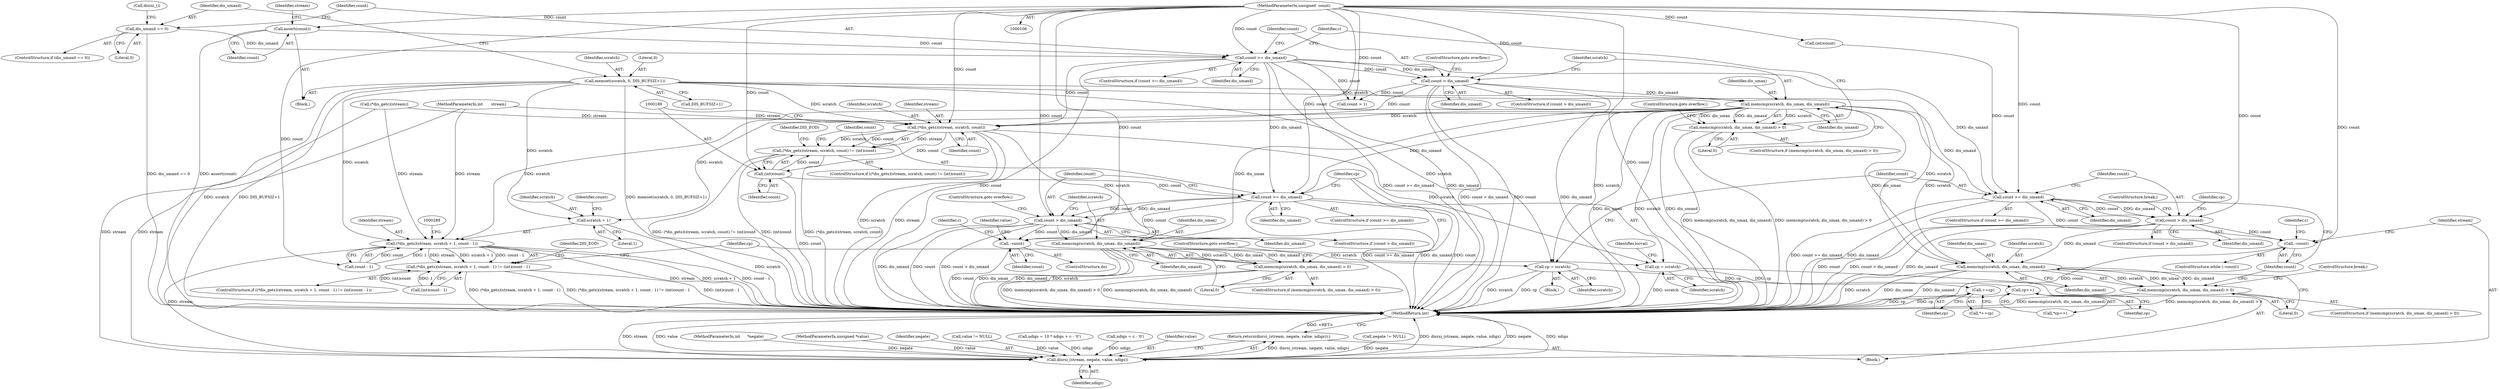 digraph "0_torque_3ed749263abe3d69fa3626d142a5789dcb5a5684@API" {
"1000162" [label="(Call,memcmp(scratch, dis_umax, dis_umaxd))"];
"1000139" [label="(Call,memset(scratch, 0, DIS_BUFSIZ+1))"];
"1000156" [label="(Call,count > dis_umaxd)"];
"1000151" [label="(Call,count >= dis_umaxd)"];
"1000125" [label="(Call,assert(count))"];
"1000110" [label="(MethodParameterIn,unsigned  count)"];
"1000146" [label="(Call,dis_umaxd == 0)"];
"1000161" [label="(Call,memcmp(scratch, dis_umax, dis_umaxd) > 0)"];
"1000184" [label="(Call,(*dis_gets)(stream, scratch, count))"];
"1000183" [label="(Call,(*dis_gets)(stream, scratch, count) != (int)count)"];
"1000188" [label="(Call,(int)count)"];
"1000195" [label="(Call,count >= dis_umaxd)"];
"1000200" [label="(Call,count > dis_umaxd)"];
"1000206" [label="(Call,memcmp(scratch, dis_umax, dis_umaxd))"];
"1000205" [label="(Call,memcmp(scratch, dis_umax, dis_umaxd) > 0)"];
"1000212" [label="(Call,cp = scratch)"];
"1000226" [label="(Call,cp++)"];
"1000244" [label="(Call,--count)"];
"1000278" [label="(Call,(*dis_gets)(stream, scratch + 1, count - 1))"];
"1000277" [label="(Call,(*dis_gets)(stream, scratch + 1, count - 1) != (int)count - 1)"];
"1000348" [label="(Call,disrsi_(stream, negate, value, ndigs))"];
"1000347" [label="(Return,return(disrsi_(stream, negate, value, ndigs));)"];
"1000280" [label="(Call,scratch + 1)"];
"1000294" [label="(Call,cp = scratch)"];
"1000329" [label="(Call,++cp)"];
"1000298" [label="(Call,count >= dis_umaxd)"];
"1000303" [label="(Call,count > dis_umaxd)"];
"1000313" [label="(Call,memcmp(scratch, dis_umax, dis_umaxd))"];
"1000312" [label="(Call,memcmp(scratch, dis_umax, dis_umaxd) > 0)"];
"1000320" [label="(Call,--count)"];
"1000200" [label="(Call,count > dis_umaxd)"];
"1000171" [label="(Call,(*dis_getc)(stream))"];
"1000226" [label="(Call,cp++)"];
"1000327" [label="(Identifier,c)"];
"1000161" [label="(Call,memcmp(scratch, dis_umax, dis_umaxd) > 0)"];
"1000319" [label="(ControlStructure,while (--count))"];
"1000298" [label="(Call,count >= dis_umaxd)"];
"1000224" [label="(Identifier,c)"];
"1000147" [label="(Identifier,dis_umaxd)"];
"1000318" [label="(ControlStructure,break;)"];
"1000108" [label="(MethodParameterIn,int      *negate)"];
"1000282" [label="(Literal,1)"];
"1000157" [label="(Identifier,count)"];
"1000140" [label="(Identifier,scratch)"];
"1000212" [label="(Call,cp = scratch)"];
"1000173" [label="(Block,)"];
"1000352" [label="(Identifier,ndigs)"];
"1000284" [label="(Identifier,count)"];
"1000302" [label="(ControlStructure,if (count > dis_umaxd))"];
"1000195" [label="(Call,count >= dis_umaxd)"];
"1000156" [label="(Call,count > dis_umaxd)"];
"1000216" [label="(Identifier,locval)"];
"1000299" [label="(Identifier,count)"];
"1000309" [label="(Identifier,cp)"];
"1000109" [label="(MethodParameterIn,unsigned *value)"];
"1000279" [label="(Identifier,stream)"];
"1000213" [label="(Identifier,cp)"];
"1000283" [label="(Call,count - 1)"];
"1000185" [label="(Identifier,stream)"];
"1000227" [label="(Identifier,cp)"];
"1000245" [label="(Identifier,count)"];
"1000377" [label="(MethodReturn,int)"];
"1000164" [label="(Identifier,dis_umax)"];
"1000170" [label="(Identifier,c)"];
"1000201" [label="(Identifier,count)"];
"1000129" [label="(Identifier,stream)"];
"1000187" [label="(Identifier,count)"];
"1000110" [label="(MethodParameterIn,unsigned  count)"];
"1000350" [label="(Identifier,negate)"];
"1000244" [label="(Call,--count)"];
"1000146" [label="(Call,dis_umaxd == 0)"];
"1000139" [label="(Call,memset(scratch, 0, DIS_BUFSIZ+1))"];
"1000276" [label="(ControlStructure,if ((*dis_gets)(stream, scratch + 1, count - 1) != (int)count - 1))"];
"1000190" [label="(Identifier,count)"];
"1000202" [label="(Identifier,dis_umaxd)"];
"1000209" [label="(Identifier,dis_umaxd)"];
"1000295" [label="(Identifier,cp)"];
"1000218" [label="(ControlStructure,do)"];
"1000320" [label="(Call,--count)"];
"1000122" [label="(Call,value != NULL)"];
"1000149" [label="(Call,disiui_())"];
"1000210" [label="(Literal,0)"];
"1000182" [label="(ControlStructure,if ((*dis_gets)(stream, scratch, count) != (int)count))"];
"1000184" [label="(Call,(*dis_gets)(stream, scratch, count))"];
"1000225" [label="(Call,*cp++)"];
"1000206" [label="(Call,memcmp(scratch, dis_umax, dis_umaxd))"];
"1000183" [label="(Call,(*dis_gets)(stream, scratch, count) != (int)count)"];
"1000304" [label="(Identifier,count)"];
"1000211" [label="(ControlStructure,goto overflow;)"];
"1000338" [label="(Call,ndigs = 10 * ndigs + c - '0')"];
"1000266" [label="(Call,ndigs = c - '0')"];
"1000281" [label="(Identifier,scratch)"];
"1000329" [label="(Call,++cp)"];
"1000278" [label="(Call,(*dis_gets)(stream, scratch + 1, count - 1))"];
"1000126" [label="(Identifier,count)"];
"1000153" [label="(Identifier,dis_umaxd)"];
"1000286" [label="(Call,(int)count - 1)"];
"1000159" [label="(ControlStructure,goto overflow;)"];
"1000311" [label="(ControlStructure,if (memcmp(scratch, dis_umax, dis_umaxd) > 0))"];
"1000167" [label="(ControlStructure,goto overflow;)"];
"1000214" [label="(Identifier,scratch)"];
"1000166" [label="(Literal,0)"];
"1000148" [label="(Literal,0)"];
"1000186" [label="(Identifier,scratch)"];
"1000111" [label="(Block,)"];
"1000151" [label="(Call,count >= dis_umaxd)"];
"1000305" [label="(Identifier,dis_umaxd)"];
"1000296" [label="(Identifier,scratch)"];
"1000207" [label="(Identifier,scratch)"];
"1000160" [label="(ControlStructure,if (memcmp(scratch, dis_umax, dis_umaxd) > 0))"];
"1000197" [label="(Identifier,dis_umaxd)"];
"1000125" [label="(Call,assert(count))"];
"1000199" [label="(ControlStructure,if (count > dis_umaxd))"];
"1000348" [label="(Call,disrsi_(stream, negate, value, ndigs))"];
"1000297" [label="(ControlStructure,if (count >= dis_umaxd))"];
"1000351" [label="(Identifier,value)"];
"1000277" [label="(Call,(*dis_gets)(stream, scratch + 1, count - 1) != (int)count - 1)"];
"1000347" [label="(Return,return(disrsi_(stream, negate, value, ndigs));)"];
"1000141" [label="(Literal,0)"];
"1000204" [label="(ControlStructure,if (memcmp(scratch, dis_umax, dis_umaxd) > 0))"];
"1000303" [label="(Call,count > dis_umaxd)"];
"1000150" [label="(ControlStructure,if (count >= dis_umaxd))"];
"1000165" [label="(Identifier,dis_umaxd)"];
"1000162" [label="(Call,memcmp(scratch, dis_umax, dis_umaxd))"];
"1000312" [label="(Call,memcmp(scratch, dis_umax, dis_umaxd) > 0)"];
"1000317" [label="(Literal,0)"];
"1000205" [label="(Call,memcmp(scratch, dis_umax, dis_umaxd) > 0)"];
"1000194" [label="(ControlStructure,if (count >= dis_umaxd))"];
"1000145" [label="(ControlStructure,if (dis_umaxd == 0))"];
"1000163" [label="(Identifier,scratch)"];
"1000280" [label="(Call,scratch + 1)"];
"1000158" [label="(Identifier,dis_umaxd)"];
"1000330" [label="(Identifier,cp)"];
"1000155" [label="(ControlStructure,if (count > dis_umaxd))"];
"1000306" [label="(ControlStructure,break;)"];
"1000313" [label="(Call,memcmp(scratch, dis_umax, dis_umaxd))"];
"1000287" [label="(Call,(int)count)"];
"1000196" [label="(Identifier,count)"];
"1000272" [label="(Call,count > 1)"];
"1000188" [label="(Call,(int)count)"];
"1000315" [label="(Identifier,dis_umax)"];
"1000349" [label="(Identifier,stream)"];
"1000142" [label="(Call,DIS_BUFSIZ+1)"];
"1000300" [label="(Identifier,dis_umaxd)"];
"1000316" [label="(Identifier,dis_umaxd)"];
"1000193" [label="(Identifier,DIS_EOD)"];
"1000248" [label="(Identifier,value)"];
"1000293" [label="(Identifier,DIS_EOD)"];
"1000294" [label="(Call,cp = scratch)"];
"1000208" [label="(Identifier,dis_umax)"];
"1000275" [label="(Block,)"];
"1000203" [label="(ControlStructure,goto overflow;)"];
"1000328" [label="(Call,*++cp)"];
"1000314" [label="(Identifier,scratch)"];
"1000321" [label="(Identifier,count)"];
"1000118" [label="(Call,negate != NULL)"];
"1000152" [label="(Identifier,count)"];
"1000107" [label="(MethodParameterIn,int       stream)"];
"1000162" -> "1000161"  [label="AST: "];
"1000162" -> "1000165"  [label="CFG: "];
"1000163" -> "1000162"  [label="AST: "];
"1000164" -> "1000162"  [label="AST: "];
"1000165" -> "1000162"  [label="AST: "];
"1000166" -> "1000162"  [label="CFG: "];
"1000162" -> "1000377"  [label="DDG: dis_umax"];
"1000162" -> "1000377"  [label="DDG: scratch"];
"1000162" -> "1000377"  [label="DDG: dis_umaxd"];
"1000162" -> "1000161"  [label="DDG: scratch"];
"1000162" -> "1000161"  [label="DDG: dis_umax"];
"1000162" -> "1000161"  [label="DDG: dis_umaxd"];
"1000139" -> "1000162"  [label="DDG: scratch"];
"1000156" -> "1000162"  [label="DDG: dis_umaxd"];
"1000162" -> "1000184"  [label="DDG: scratch"];
"1000162" -> "1000195"  [label="DDG: dis_umaxd"];
"1000162" -> "1000206"  [label="DDG: dis_umax"];
"1000162" -> "1000278"  [label="DDG: scratch"];
"1000162" -> "1000280"  [label="DDG: scratch"];
"1000162" -> "1000294"  [label="DDG: scratch"];
"1000162" -> "1000298"  [label="DDG: dis_umaxd"];
"1000162" -> "1000313"  [label="DDG: scratch"];
"1000162" -> "1000313"  [label="DDG: dis_umax"];
"1000139" -> "1000111"  [label="AST: "];
"1000139" -> "1000142"  [label="CFG: "];
"1000140" -> "1000139"  [label="AST: "];
"1000141" -> "1000139"  [label="AST: "];
"1000142" -> "1000139"  [label="AST: "];
"1000147" -> "1000139"  [label="CFG: "];
"1000139" -> "1000377"  [label="DDG: DIS_BUFSIZ+1"];
"1000139" -> "1000377"  [label="DDG: memset(scratch, 0, DIS_BUFSIZ+1)"];
"1000139" -> "1000377"  [label="DDG: scratch"];
"1000139" -> "1000184"  [label="DDG: scratch"];
"1000139" -> "1000278"  [label="DDG: scratch"];
"1000139" -> "1000280"  [label="DDG: scratch"];
"1000139" -> "1000294"  [label="DDG: scratch"];
"1000139" -> "1000313"  [label="DDG: scratch"];
"1000156" -> "1000155"  [label="AST: "];
"1000156" -> "1000158"  [label="CFG: "];
"1000157" -> "1000156"  [label="AST: "];
"1000158" -> "1000156"  [label="AST: "];
"1000159" -> "1000156"  [label="CFG: "];
"1000163" -> "1000156"  [label="CFG: "];
"1000156" -> "1000377"  [label="DDG: count"];
"1000156" -> "1000377"  [label="DDG: dis_umaxd"];
"1000156" -> "1000377"  [label="DDG: count > dis_umaxd"];
"1000151" -> "1000156"  [label="DDG: count"];
"1000151" -> "1000156"  [label="DDG: dis_umaxd"];
"1000110" -> "1000156"  [label="DDG: count"];
"1000156" -> "1000184"  [label="DDG: count"];
"1000156" -> "1000272"  [label="DDG: count"];
"1000151" -> "1000150"  [label="AST: "];
"1000151" -> "1000153"  [label="CFG: "];
"1000152" -> "1000151"  [label="AST: "];
"1000153" -> "1000151"  [label="AST: "];
"1000157" -> "1000151"  [label="CFG: "];
"1000170" -> "1000151"  [label="CFG: "];
"1000151" -> "1000377"  [label="DDG: count >= dis_umaxd"];
"1000151" -> "1000377"  [label="DDG: count"];
"1000151" -> "1000377"  [label="DDG: dis_umaxd"];
"1000125" -> "1000151"  [label="DDG: count"];
"1000110" -> "1000151"  [label="DDG: count"];
"1000146" -> "1000151"  [label="DDG: dis_umaxd"];
"1000151" -> "1000184"  [label="DDG: count"];
"1000151" -> "1000195"  [label="DDG: dis_umaxd"];
"1000151" -> "1000272"  [label="DDG: count"];
"1000151" -> "1000298"  [label="DDG: dis_umaxd"];
"1000125" -> "1000111"  [label="AST: "];
"1000125" -> "1000126"  [label="CFG: "];
"1000126" -> "1000125"  [label="AST: "];
"1000129" -> "1000125"  [label="CFG: "];
"1000125" -> "1000377"  [label="DDG: assert(count)"];
"1000110" -> "1000125"  [label="DDG: count"];
"1000110" -> "1000106"  [label="AST: "];
"1000110" -> "1000377"  [label="DDG: count"];
"1000110" -> "1000184"  [label="DDG: count"];
"1000110" -> "1000188"  [label="DDG: count"];
"1000110" -> "1000195"  [label="DDG: count"];
"1000110" -> "1000200"  [label="DDG: count"];
"1000110" -> "1000244"  [label="DDG: count"];
"1000110" -> "1000272"  [label="DDG: count"];
"1000110" -> "1000283"  [label="DDG: count"];
"1000110" -> "1000287"  [label="DDG: count"];
"1000110" -> "1000298"  [label="DDG: count"];
"1000110" -> "1000303"  [label="DDG: count"];
"1000110" -> "1000320"  [label="DDG: count"];
"1000146" -> "1000145"  [label="AST: "];
"1000146" -> "1000148"  [label="CFG: "];
"1000147" -> "1000146"  [label="AST: "];
"1000148" -> "1000146"  [label="AST: "];
"1000149" -> "1000146"  [label="CFG: "];
"1000152" -> "1000146"  [label="CFG: "];
"1000146" -> "1000377"  [label="DDG: dis_umaxd == 0"];
"1000161" -> "1000160"  [label="AST: "];
"1000161" -> "1000166"  [label="CFG: "];
"1000166" -> "1000161"  [label="AST: "];
"1000167" -> "1000161"  [label="CFG: "];
"1000170" -> "1000161"  [label="CFG: "];
"1000161" -> "1000377"  [label="DDG: memcmp(scratch, dis_umax, dis_umaxd)"];
"1000161" -> "1000377"  [label="DDG: memcmp(scratch, dis_umax, dis_umaxd) > 0"];
"1000184" -> "1000183"  [label="AST: "];
"1000184" -> "1000187"  [label="CFG: "];
"1000185" -> "1000184"  [label="AST: "];
"1000186" -> "1000184"  [label="AST: "];
"1000187" -> "1000184"  [label="AST: "];
"1000189" -> "1000184"  [label="CFG: "];
"1000184" -> "1000377"  [label="DDG: scratch"];
"1000184" -> "1000377"  [label="DDG: stream"];
"1000184" -> "1000183"  [label="DDG: stream"];
"1000184" -> "1000183"  [label="DDG: scratch"];
"1000184" -> "1000183"  [label="DDG: count"];
"1000171" -> "1000184"  [label="DDG: stream"];
"1000107" -> "1000184"  [label="DDG: stream"];
"1000184" -> "1000188"  [label="DDG: count"];
"1000184" -> "1000206"  [label="DDG: scratch"];
"1000184" -> "1000212"  [label="DDG: scratch"];
"1000183" -> "1000182"  [label="AST: "];
"1000183" -> "1000188"  [label="CFG: "];
"1000188" -> "1000183"  [label="AST: "];
"1000193" -> "1000183"  [label="CFG: "];
"1000196" -> "1000183"  [label="CFG: "];
"1000183" -> "1000377"  [label="DDG: (int)count"];
"1000183" -> "1000377"  [label="DDG: (*dis_gets)(stream, scratch, count)"];
"1000183" -> "1000377"  [label="DDG: (*dis_gets)(stream, scratch, count) != (int)count"];
"1000188" -> "1000183"  [label="DDG: count"];
"1000188" -> "1000190"  [label="CFG: "];
"1000189" -> "1000188"  [label="AST: "];
"1000190" -> "1000188"  [label="AST: "];
"1000188" -> "1000377"  [label="DDG: count"];
"1000188" -> "1000195"  [label="DDG: count"];
"1000195" -> "1000194"  [label="AST: "];
"1000195" -> "1000197"  [label="CFG: "];
"1000196" -> "1000195"  [label="AST: "];
"1000197" -> "1000195"  [label="AST: "];
"1000201" -> "1000195"  [label="CFG: "];
"1000213" -> "1000195"  [label="CFG: "];
"1000195" -> "1000377"  [label="DDG: count >= dis_umaxd"];
"1000195" -> "1000377"  [label="DDG: dis_umaxd"];
"1000195" -> "1000377"  [label="DDG: count"];
"1000195" -> "1000200"  [label="DDG: count"];
"1000195" -> "1000200"  [label="DDG: dis_umaxd"];
"1000195" -> "1000244"  [label="DDG: count"];
"1000200" -> "1000199"  [label="AST: "];
"1000200" -> "1000202"  [label="CFG: "];
"1000201" -> "1000200"  [label="AST: "];
"1000202" -> "1000200"  [label="AST: "];
"1000203" -> "1000200"  [label="CFG: "];
"1000207" -> "1000200"  [label="CFG: "];
"1000200" -> "1000377"  [label="DDG: count"];
"1000200" -> "1000377"  [label="DDG: count > dis_umaxd"];
"1000200" -> "1000377"  [label="DDG: dis_umaxd"];
"1000200" -> "1000206"  [label="DDG: dis_umaxd"];
"1000200" -> "1000244"  [label="DDG: count"];
"1000206" -> "1000205"  [label="AST: "];
"1000206" -> "1000209"  [label="CFG: "];
"1000207" -> "1000206"  [label="AST: "];
"1000208" -> "1000206"  [label="AST: "];
"1000209" -> "1000206"  [label="AST: "];
"1000210" -> "1000206"  [label="CFG: "];
"1000206" -> "1000377"  [label="DDG: dis_umaxd"];
"1000206" -> "1000377"  [label="DDG: dis_umax"];
"1000206" -> "1000377"  [label="DDG: scratch"];
"1000206" -> "1000205"  [label="DDG: scratch"];
"1000206" -> "1000205"  [label="DDG: dis_umax"];
"1000206" -> "1000205"  [label="DDG: dis_umaxd"];
"1000206" -> "1000212"  [label="DDG: scratch"];
"1000205" -> "1000204"  [label="AST: "];
"1000205" -> "1000210"  [label="CFG: "];
"1000210" -> "1000205"  [label="AST: "];
"1000211" -> "1000205"  [label="CFG: "];
"1000213" -> "1000205"  [label="CFG: "];
"1000205" -> "1000377"  [label="DDG: memcmp(scratch, dis_umax, dis_umaxd)"];
"1000205" -> "1000377"  [label="DDG: memcmp(scratch, dis_umax, dis_umaxd) > 0"];
"1000212" -> "1000173"  [label="AST: "];
"1000212" -> "1000214"  [label="CFG: "];
"1000213" -> "1000212"  [label="AST: "];
"1000214" -> "1000212"  [label="AST: "];
"1000216" -> "1000212"  [label="CFG: "];
"1000212" -> "1000377"  [label="DDG: scratch"];
"1000212" -> "1000226"  [label="DDG: cp"];
"1000226" -> "1000225"  [label="AST: "];
"1000226" -> "1000227"  [label="CFG: "];
"1000227" -> "1000226"  [label="AST: "];
"1000225" -> "1000226"  [label="CFG: "];
"1000226" -> "1000377"  [label="DDG: cp"];
"1000244" -> "1000218"  [label="AST: "];
"1000244" -> "1000245"  [label="CFG: "];
"1000245" -> "1000244"  [label="AST: "];
"1000224" -> "1000244"  [label="CFG: "];
"1000248" -> "1000244"  [label="CFG: "];
"1000244" -> "1000377"  [label="DDG: count"];
"1000278" -> "1000277"  [label="AST: "];
"1000278" -> "1000283"  [label="CFG: "];
"1000279" -> "1000278"  [label="AST: "];
"1000280" -> "1000278"  [label="AST: "];
"1000283" -> "1000278"  [label="AST: "];
"1000288" -> "1000278"  [label="CFG: "];
"1000278" -> "1000377"  [label="DDG: scratch + 1"];
"1000278" -> "1000377"  [label="DDG: count - 1"];
"1000278" -> "1000377"  [label="DDG: stream"];
"1000278" -> "1000277"  [label="DDG: stream"];
"1000278" -> "1000277"  [label="DDG: scratch + 1"];
"1000278" -> "1000277"  [label="DDG: count - 1"];
"1000171" -> "1000278"  [label="DDG: stream"];
"1000107" -> "1000278"  [label="DDG: stream"];
"1000283" -> "1000278"  [label="DDG: count"];
"1000283" -> "1000278"  [label="DDG: 1"];
"1000278" -> "1000348"  [label="DDG: stream"];
"1000277" -> "1000276"  [label="AST: "];
"1000277" -> "1000286"  [label="CFG: "];
"1000286" -> "1000277"  [label="AST: "];
"1000293" -> "1000277"  [label="CFG: "];
"1000295" -> "1000277"  [label="CFG: "];
"1000277" -> "1000377"  [label="DDG: (int)count - 1"];
"1000277" -> "1000377"  [label="DDG: (*dis_gets)(stream, scratch + 1, count - 1)"];
"1000277" -> "1000377"  [label="DDG: (*dis_gets)(stream, scratch + 1, count - 1) != (int)count - 1"];
"1000286" -> "1000277"  [label="DDG: (int)count"];
"1000286" -> "1000277"  [label="DDG: 1"];
"1000348" -> "1000347"  [label="AST: "];
"1000348" -> "1000352"  [label="CFG: "];
"1000349" -> "1000348"  [label="AST: "];
"1000350" -> "1000348"  [label="AST: "];
"1000351" -> "1000348"  [label="AST: "];
"1000352" -> "1000348"  [label="AST: "];
"1000347" -> "1000348"  [label="CFG: "];
"1000348" -> "1000377"  [label="DDG: stream"];
"1000348" -> "1000377"  [label="DDG: value"];
"1000348" -> "1000377"  [label="DDG: disrsi_(stream, negate, value, ndigs)"];
"1000348" -> "1000377"  [label="DDG: negate"];
"1000348" -> "1000377"  [label="DDG: ndigs"];
"1000348" -> "1000347"  [label="DDG: disrsi_(stream, negate, value, ndigs)"];
"1000171" -> "1000348"  [label="DDG: stream"];
"1000107" -> "1000348"  [label="DDG: stream"];
"1000118" -> "1000348"  [label="DDG: negate"];
"1000108" -> "1000348"  [label="DDG: negate"];
"1000122" -> "1000348"  [label="DDG: value"];
"1000109" -> "1000348"  [label="DDG: value"];
"1000338" -> "1000348"  [label="DDG: ndigs"];
"1000266" -> "1000348"  [label="DDG: ndigs"];
"1000347" -> "1000173"  [label="AST: "];
"1000377" -> "1000347"  [label="CFG: "];
"1000347" -> "1000377"  [label="DDG: <RET>"];
"1000280" -> "1000282"  [label="CFG: "];
"1000281" -> "1000280"  [label="AST: "];
"1000282" -> "1000280"  [label="AST: "];
"1000284" -> "1000280"  [label="CFG: "];
"1000280" -> "1000377"  [label="DDG: scratch"];
"1000294" -> "1000275"  [label="AST: "];
"1000294" -> "1000296"  [label="CFG: "];
"1000295" -> "1000294"  [label="AST: "];
"1000296" -> "1000294"  [label="AST: "];
"1000299" -> "1000294"  [label="CFG: "];
"1000294" -> "1000377"  [label="DDG: scratch"];
"1000294" -> "1000377"  [label="DDG: cp"];
"1000294" -> "1000329"  [label="DDG: cp"];
"1000329" -> "1000328"  [label="AST: "];
"1000329" -> "1000330"  [label="CFG: "];
"1000330" -> "1000329"  [label="AST: "];
"1000328" -> "1000329"  [label="CFG: "];
"1000329" -> "1000377"  [label="DDG: cp"];
"1000298" -> "1000297"  [label="AST: "];
"1000298" -> "1000300"  [label="CFG: "];
"1000299" -> "1000298"  [label="AST: "];
"1000300" -> "1000298"  [label="AST: "];
"1000304" -> "1000298"  [label="CFG: "];
"1000321" -> "1000298"  [label="CFG: "];
"1000298" -> "1000377"  [label="DDG: count >= dis_umaxd"];
"1000298" -> "1000377"  [label="DDG: dis_umaxd"];
"1000287" -> "1000298"  [label="DDG: count"];
"1000298" -> "1000303"  [label="DDG: count"];
"1000298" -> "1000303"  [label="DDG: dis_umaxd"];
"1000298" -> "1000320"  [label="DDG: count"];
"1000303" -> "1000302"  [label="AST: "];
"1000303" -> "1000305"  [label="CFG: "];
"1000304" -> "1000303"  [label="AST: "];
"1000305" -> "1000303"  [label="AST: "];
"1000306" -> "1000303"  [label="CFG: "];
"1000309" -> "1000303"  [label="CFG: "];
"1000303" -> "1000377"  [label="DDG: count"];
"1000303" -> "1000377"  [label="DDG: count > dis_umaxd"];
"1000303" -> "1000377"  [label="DDG: dis_umaxd"];
"1000303" -> "1000313"  [label="DDG: dis_umaxd"];
"1000303" -> "1000320"  [label="DDG: count"];
"1000313" -> "1000312"  [label="AST: "];
"1000313" -> "1000316"  [label="CFG: "];
"1000314" -> "1000313"  [label="AST: "];
"1000315" -> "1000313"  [label="AST: "];
"1000316" -> "1000313"  [label="AST: "];
"1000317" -> "1000313"  [label="CFG: "];
"1000313" -> "1000377"  [label="DDG: dis_umax"];
"1000313" -> "1000377"  [label="DDG: dis_umaxd"];
"1000313" -> "1000377"  [label="DDG: scratch"];
"1000313" -> "1000312"  [label="DDG: scratch"];
"1000313" -> "1000312"  [label="DDG: dis_umax"];
"1000313" -> "1000312"  [label="DDG: dis_umaxd"];
"1000312" -> "1000311"  [label="AST: "];
"1000312" -> "1000317"  [label="CFG: "];
"1000317" -> "1000312"  [label="AST: "];
"1000318" -> "1000312"  [label="CFG: "];
"1000321" -> "1000312"  [label="CFG: "];
"1000312" -> "1000377"  [label="DDG: memcmp(scratch, dis_umax, dis_umaxd) > 0"];
"1000312" -> "1000377"  [label="DDG: memcmp(scratch, dis_umax, dis_umaxd)"];
"1000320" -> "1000319"  [label="AST: "];
"1000320" -> "1000321"  [label="CFG: "];
"1000321" -> "1000320"  [label="AST: "];
"1000327" -> "1000320"  [label="CFG: "];
"1000349" -> "1000320"  [label="CFG: "];
"1000320" -> "1000377"  [label="DDG: count"];
}
